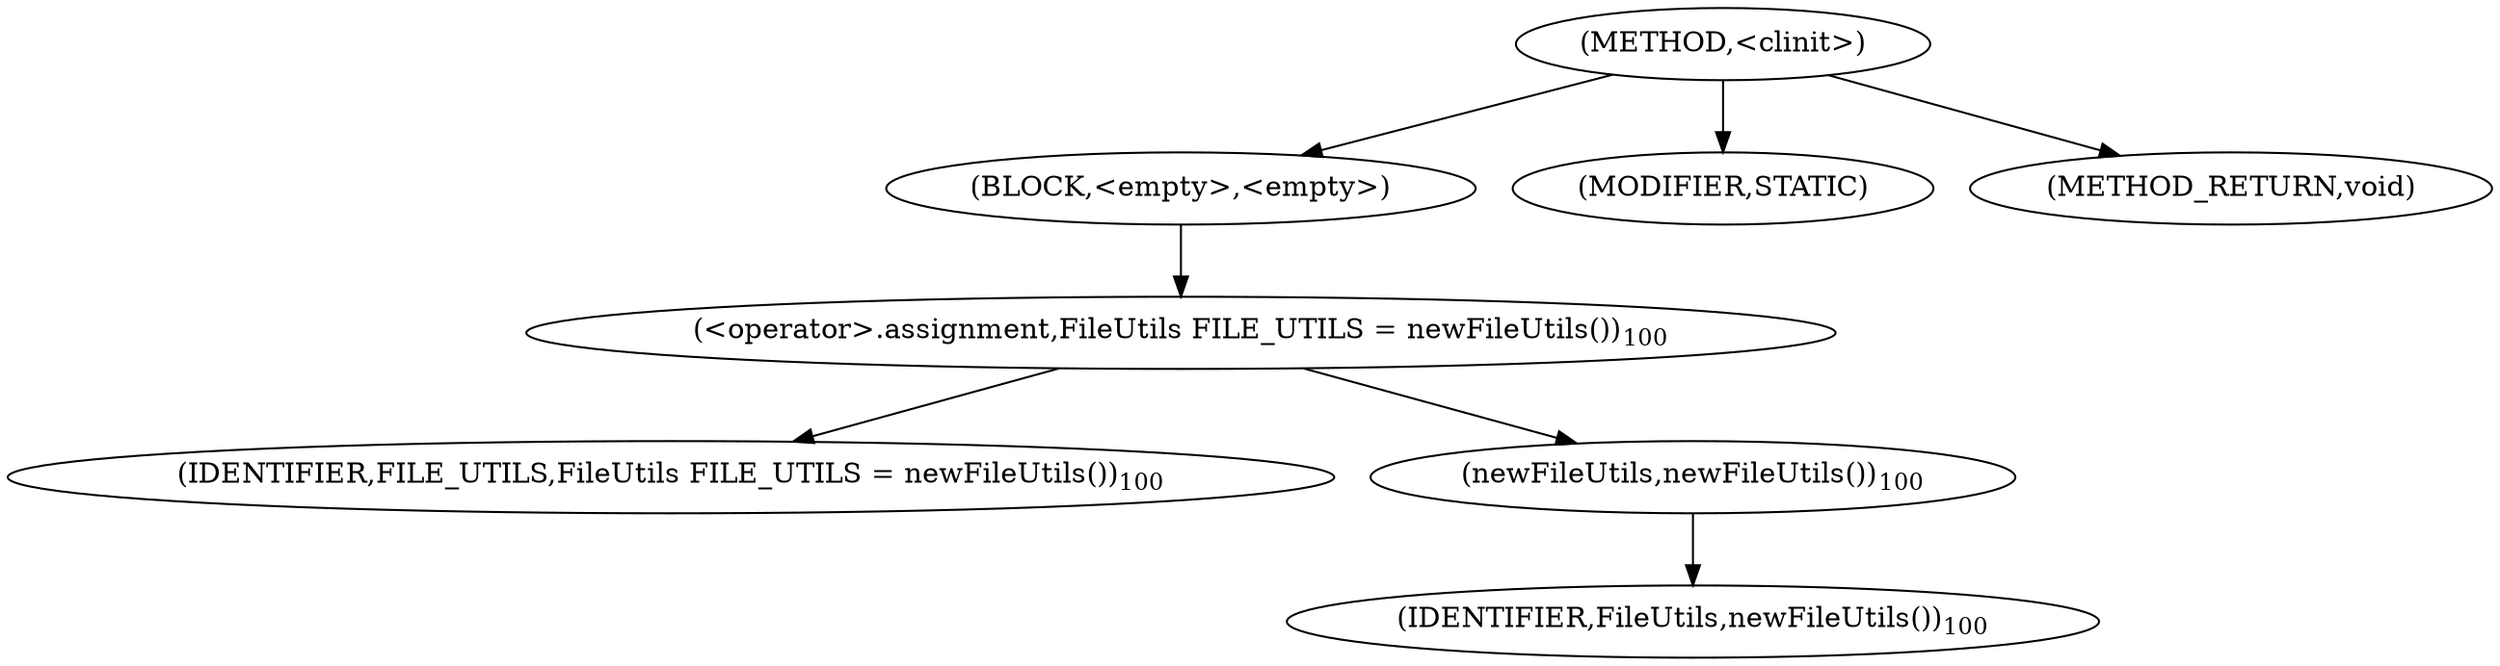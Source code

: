 digraph "&lt;clinit&gt;" {  
"288" [label = <(METHOD,&lt;clinit&gt;)> ]
"289" [label = <(BLOCK,&lt;empty&gt;,&lt;empty&gt;)> ]
"290" [label = <(&lt;operator&gt;.assignment,FileUtils FILE_UTILS = newFileUtils())<SUB>100</SUB>> ]
"291" [label = <(IDENTIFIER,FILE_UTILS,FileUtils FILE_UTILS = newFileUtils())<SUB>100</SUB>> ]
"292" [label = <(newFileUtils,newFileUtils())<SUB>100</SUB>> ]
"293" [label = <(IDENTIFIER,FileUtils,newFileUtils())<SUB>100</SUB>> ]
"294" [label = <(MODIFIER,STATIC)> ]
"295" [label = <(METHOD_RETURN,void)> ]
  "288" -> "289" 
  "288" -> "294" 
  "288" -> "295" 
  "289" -> "290" 
  "290" -> "291" 
  "290" -> "292" 
  "292" -> "293" 
}
